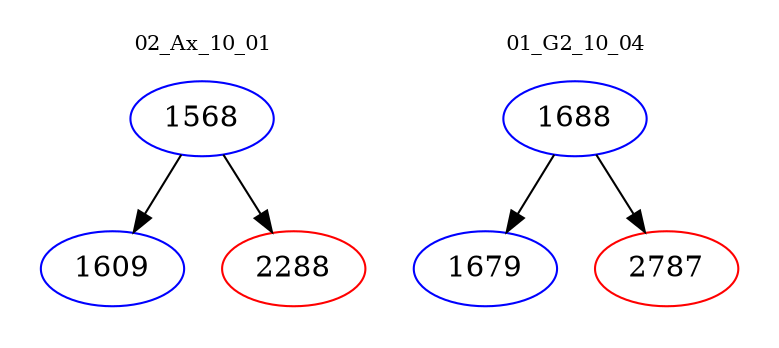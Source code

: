 digraph{
subgraph cluster_0 {
color = white
label = "02_Ax_10_01";
fontsize=10;
T0_1568 [label="1568", color="blue"]
T0_1568 -> T0_1609 [color="black"]
T0_1609 [label="1609", color="blue"]
T0_1568 -> T0_2288 [color="black"]
T0_2288 [label="2288", color="red"]
}
subgraph cluster_1 {
color = white
label = "01_G2_10_04";
fontsize=10;
T1_1688 [label="1688", color="blue"]
T1_1688 -> T1_1679 [color="black"]
T1_1679 [label="1679", color="blue"]
T1_1688 -> T1_2787 [color="black"]
T1_2787 [label="2787", color="red"]
}
}
